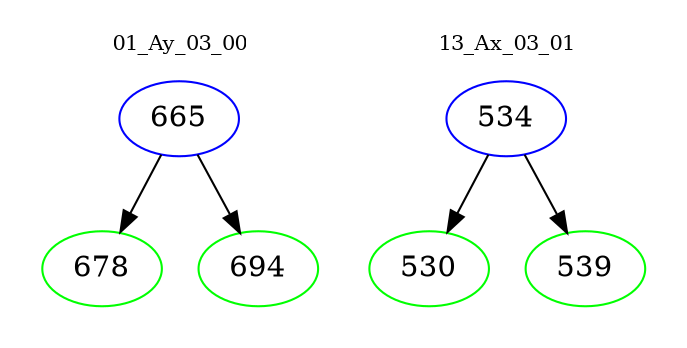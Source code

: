 digraph{
subgraph cluster_0 {
color = white
label = "01_Ay_03_00";
fontsize=10;
T0_665 [label="665", color="blue"]
T0_665 -> T0_678 [color="black"]
T0_678 [label="678", color="green"]
T0_665 -> T0_694 [color="black"]
T0_694 [label="694", color="green"]
}
subgraph cluster_1 {
color = white
label = "13_Ax_03_01";
fontsize=10;
T1_534 [label="534", color="blue"]
T1_534 -> T1_530 [color="black"]
T1_530 [label="530", color="green"]
T1_534 -> T1_539 [color="black"]
T1_539 [label="539", color="green"]
}
}
